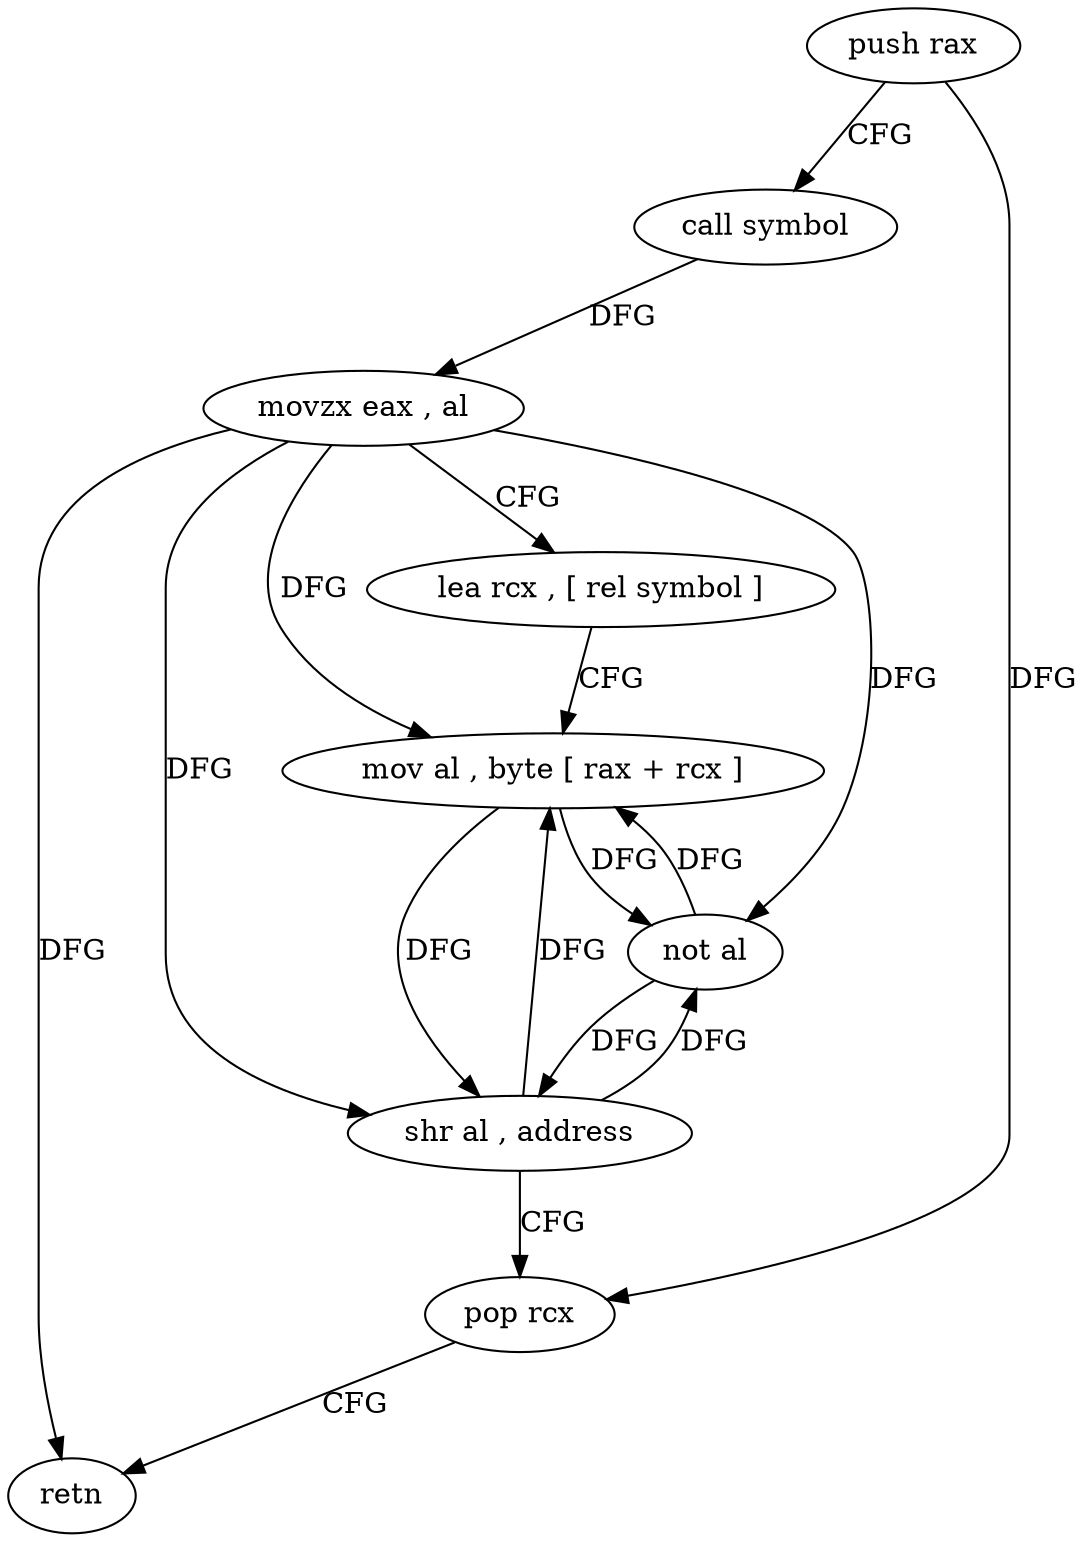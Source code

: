 digraph "func" {
"151952" [label = "push rax" ]
"151953" [label = "call symbol" ]
"151958" [label = "movzx eax , al" ]
"151961" [label = "lea rcx , [ rel symbol ]" ]
"151968" [label = "mov al , byte [ rax + rcx ]" ]
"151971" [label = "not al" ]
"151973" [label = "shr al , address" ]
"151976" [label = "pop rcx" ]
"151977" [label = "retn" ]
"151952" -> "151953" [ label = "CFG" ]
"151952" -> "151976" [ label = "DFG" ]
"151953" -> "151958" [ label = "DFG" ]
"151958" -> "151961" [ label = "CFG" ]
"151958" -> "151968" [ label = "DFG" ]
"151958" -> "151971" [ label = "DFG" ]
"151958" -> "151973" [ label = "DFG" ]
"151958" -> "151977" [ label = "DFG" ]
"151961" -> "151968" [ label = "CFG" ]
"151968" -> "151971" [ label = "DFG" ]
"151968" -> "151973" [ label = "DFG" ]
"151971" -> "151973" [ label = "DFG" ]
"151971" -> "151968" [ label = "DFG" ]
"151973" -> "151976" [ label = "CFG" ]
"151973" -> "151968" [ label = "DFG" ]
"151973" -> "151971" [ label = "DFG" ]
"151976" -> "151977" [ label = "CFG" ]
}
